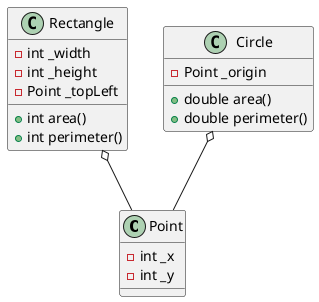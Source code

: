 @startuml

class Point {
  -int _x
  -int _y
}

class Rectangle {
  -int _width
  -int _height
  -Point _topLeft
  +int area()
  +int perimeter()
}

class Circle {
  -Point _origin
  +double area()
  +double perimeter()
}

Rectangle o-- Point
Circle o-- Point

@enduml
